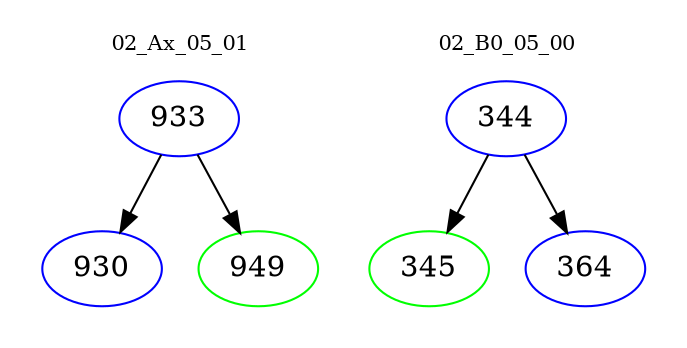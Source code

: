 digraph{
subgraph cluster_0 {
color = white
label = "02_Ax_05_01";
fontsize=10;
T0_933 [label="933", color="blue"]
T0_933 -> T0_930 [color="black"]
T0_930 [label="930", color="blue"]
T0_933 -> T0_949 [color="black"]
T0_949 [label="949", color="green"]
}
subgraph cluster_1 {
color = white
label = "02_B0_05_00";
fontsize=10;
T1_344 [label="344", color="blue"]
T1_344 -> T1_345 [color="black"]
T1_345 [label="345", color="green"]
T1_344 -> T1_364 [color="black"]
T1_364 [label="364", color="blue"]
}
}

